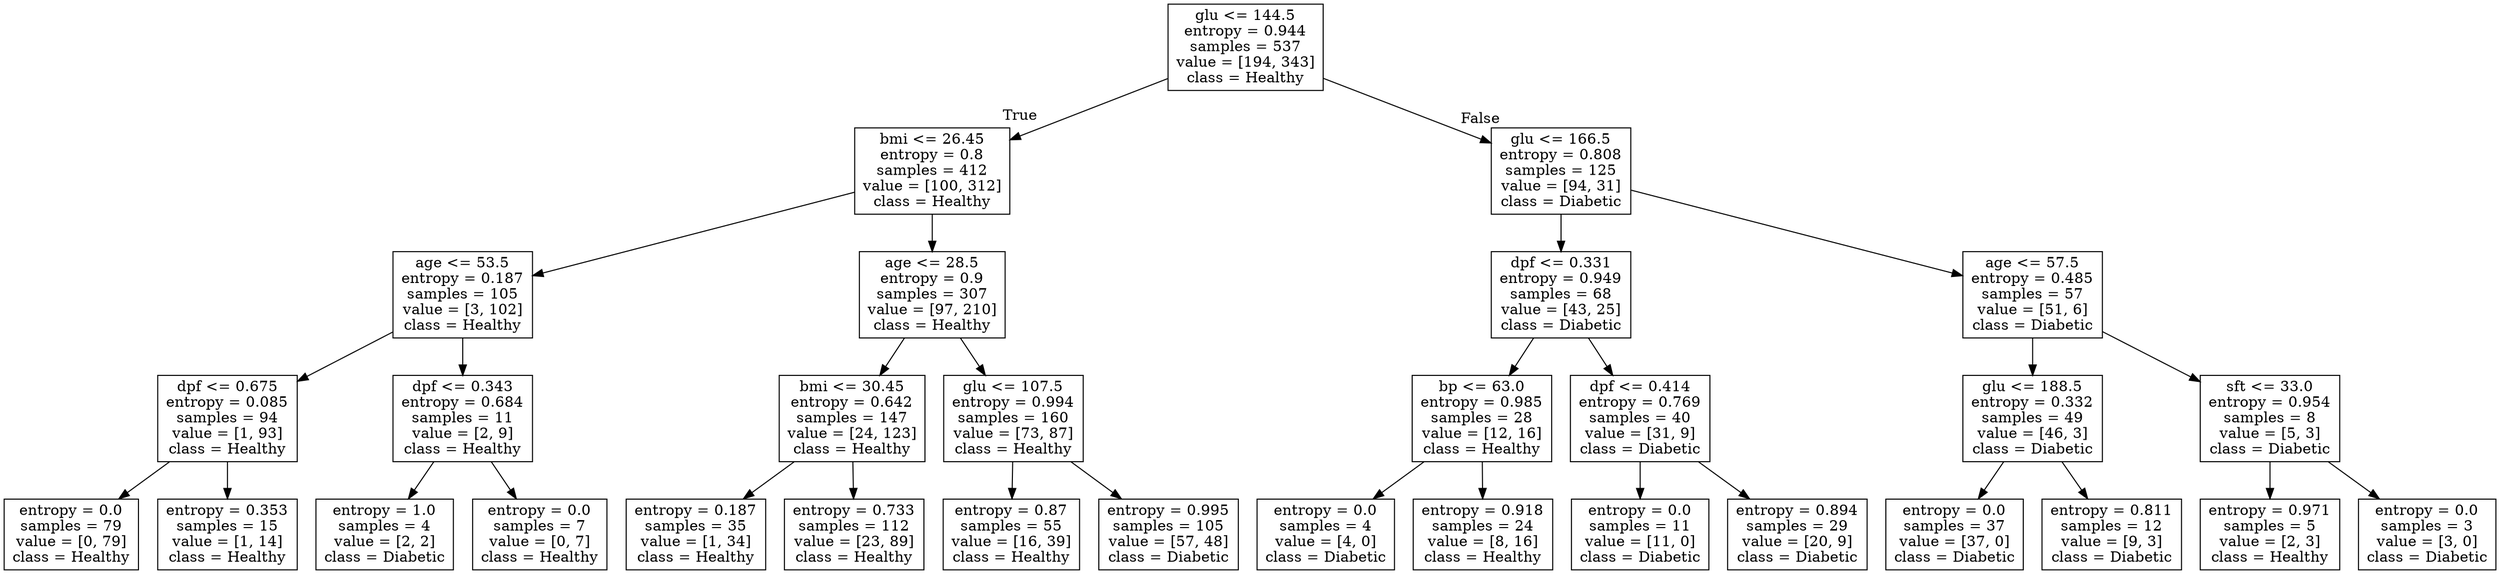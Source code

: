 digraph Tree {
node [shape=box] ;
0 [label="glu <= 144.5\nentropy = 0.944\nsamples = 537\nvalue = [194, 343]\nclass = Healthy"] ;
1 [label="bmi <= 26.45\nentropy = 0.8\nsamples = 412\nvalue = [100, 312]\nclass = Healthy"] ;
0 -> 1 [labeldistance=2.5, labelangle=45, headlabel="True"] ;
2 [label="age <= 53.5\nentropy = 0.187\nsamples = 105\nvalue = [3, 102]\nclass = Healthy"] ;
1 -> 2 ;
3 [label="dpf <= 0.675\nentropy = 0.085\nsamples = 94\nvalue = [1, 93]\nclass = Healthy"] ;
2 -> 3 ;
4 [label="entropy = 0.0\nsamples = 79\nvalue = [0, 79]\nclass = Healthy"] ;
3 -> 4 ;
5 [label="entropy = 0.353\nsamples = 15\nvalue = [1, 14]\nclass = Healthy"] ;
3 -> 5 ;
6 [label="dpf <= 0.343\nentropy = 0.684\nsamples = 11\nvalue = [2, 9]\nclass = Healthy"] ;
2 -> 6 ;
7 [label="entropy = 1.0\nsamples = 4\nvalue = [2, 2]\nclass = Diabetic"] ;
6 -> 7 ;
8 [label="entropy = 0.0\nsamples = 7\nvalue = [0, 7]\nclass = Healthy"] ;
6 -> 8 ;
9 [label="age <= 28.5\nentropy = 0.9\nsamples = 307\nvalue = [97, 210]\nclass = Healthy"] ;
1 -> 9 ;
10 [label="bmi <= 30.45\nentropy = 0.642\nsamples = 147\nvalue = [24, 123]\nclass = Healthy"] ;
9 -> 10 ;
11 [label="entropy = 0.187\nsamples = 35\nvalue = [1, 34]\nclass = Healthy"] ;
10 -> 11 ;
12 [label="entropy = 0.733\nsamples = 112\nvalue = [23, 89]\nclass = Healthy"] ;
10 -> 12 ;
13 [label="glu <= 107.5\nentropy = 0.994\nsamples = 160\nvalue = [73, 87]\nclass = Healthy"] ;
9 -> 13 ;
14 [label="entropy = 0.87\nsamples = 55\nvalue = [16, 39]\nclass = Healthy"] ;
13 -> 14 ;
15 [label="entropy = 0.995\nsamples = 105\nvalue = [57, 48]\nclass = Diabetic"] ;
13 -> 15 ;
16 [label="glu <= 166.5\nentropy = 0.808\nsamples = 125\nvalue = [94, 31]\nclass = Diabetic"] ;
0 -> 16 [labeldistance=2.5, labelangle=-45, headlabel="False"] ;
17 [label="dpf <= 0.331\nentropy = 0.949\nsamples = 68\nvalue = [43, 25]\nclass = Diabetic"] ;
16 -> 17 ;
18 [label="bp <= 63.0\nentropy = 0.985\nsamples = 28\nvalue = [12, 16]\nclass = Healthy"] ;
17 -> 18 ;
19 [label="entropy = 0.0\nsamples = 4\nvalue = [4, 0]\nclass = Diabetic"] ;
18 -> 19 ;
20 [label="entropy = 0.918\nsamples = 24\nvalue = [8, 16]\nclass = Healthy"] ;
18 -> 20 ;
21 [label="dpf <= 0.414\nentropy = 0.769\nsamples = 40\nvalue = [31, 9]\nclass = Diabetic"] ;
17 -> 21 ;
22 [label="entropy = 0.0\nsamples = 11\nvalue = [11, 0]\nclass = Diabetic"] ;
21 -> 22 ;
23 [label="entropy = 0.894\nsamples = 29\nvalue = [20, 9]\nclass = Diabetic"] ;
21 -> 23 ;
24 [label="age <= 57.5\nentropy = 0.485\nsamples = 57\nvalue = [51, 6]\nclass = Diabetic"] ;
16 -> 24 ;
25 [label="glu <= 188.5\nentropy = 0.332\nsamples = 49\nvalue = [46, 3]\nclass = Diabetic"] ;
24 -> 25 ;
26 [label="entropy = 0.0\nsamples = 37\nvalue = [37, 0]\nclass = Diabetic"] ;
25 -> 26 ;
27 [label="entropy = 0.811\nsamples = 12\nvalue = [9, 3]\nclass = Diabetic"] ;
25 -> 27 ;
28 [label="sft <= 33.0\nentropy = 0.954\nsamples = 8\nvalue = [5, 3]\nclass = Diabetic"] ;
24 -> 28 ;
29 [label="entropy = 0.971\nsamples = 5\nvalue = [2, 3]\nclass = Healthy"] ;
28 -> 29 ;
30 [label="entropy = 0.0\nsamples = 3\nvalue = [3, 0]\nclass = Diabetic"] ;
28 -> 30 ;
}